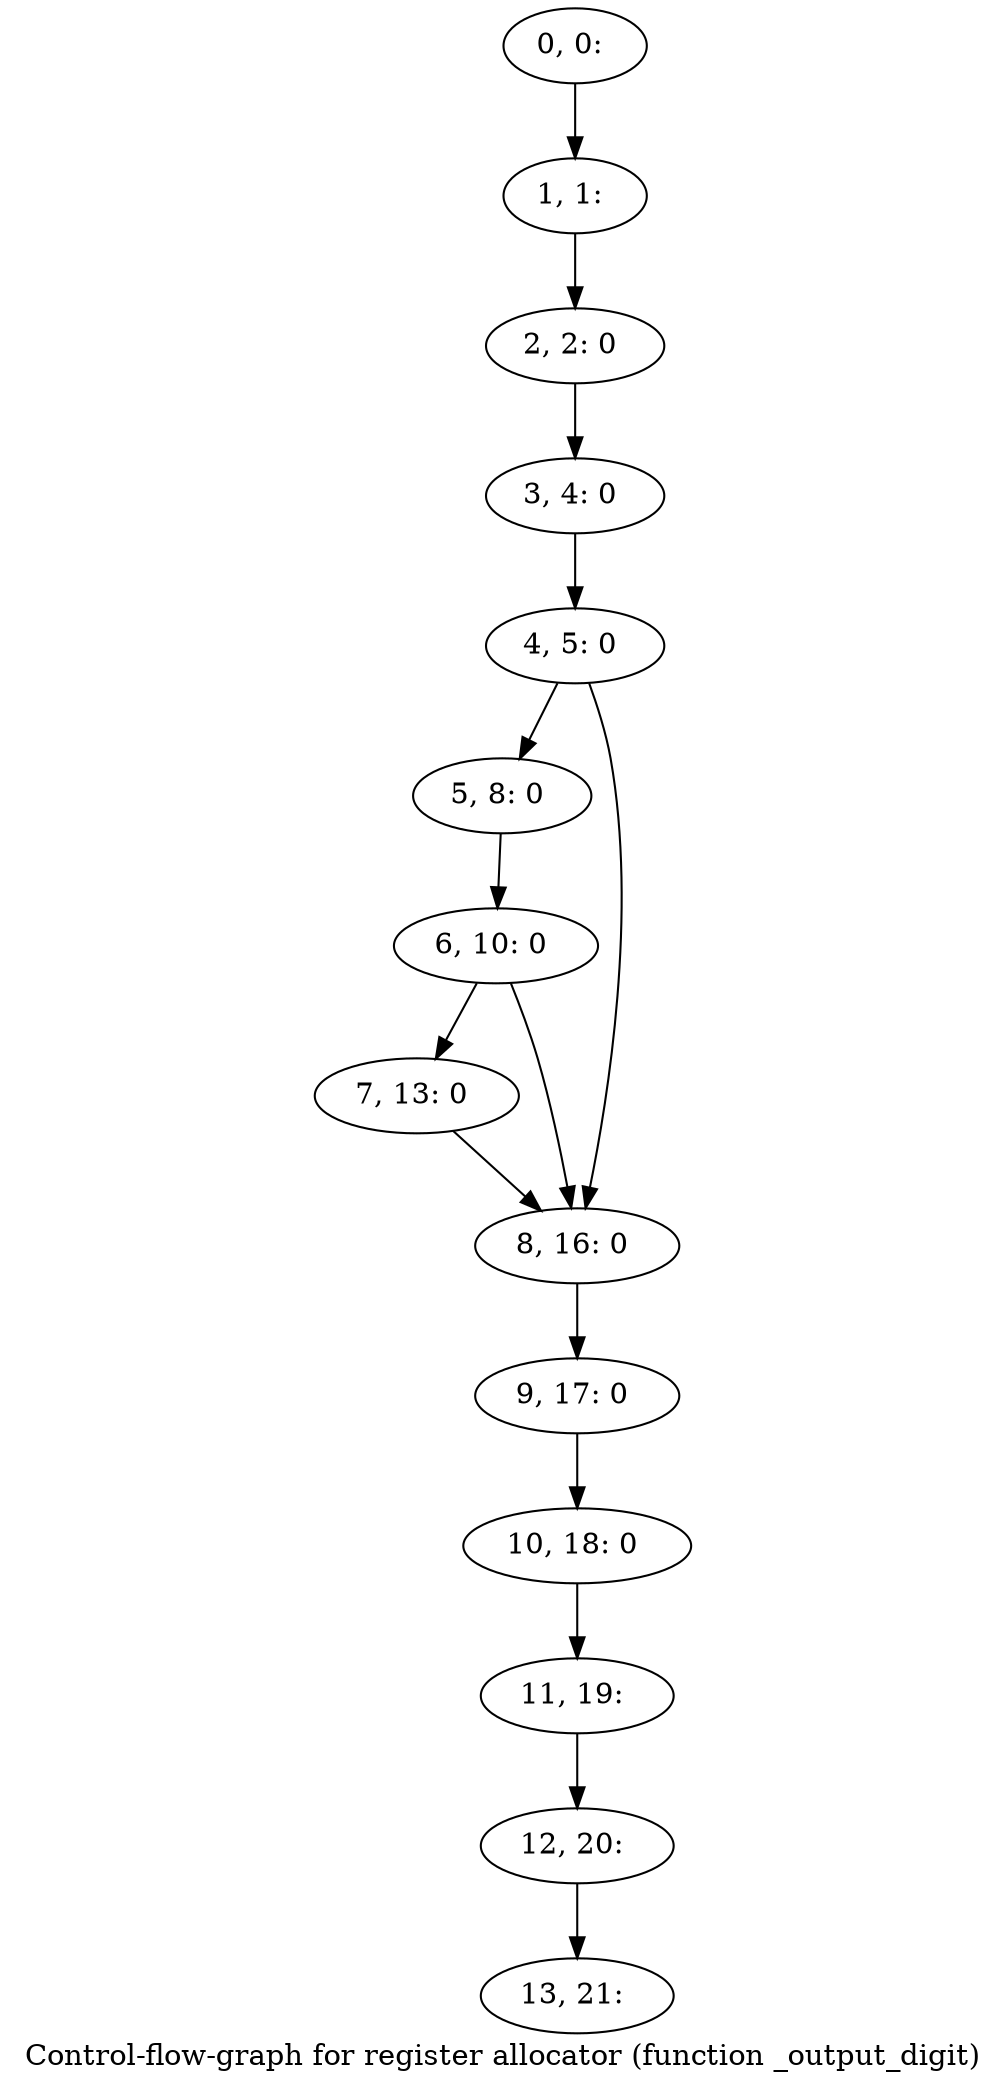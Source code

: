 digraph G {
graph [label="Control-flow-graph for register allocator (function _output_digit)"]
0[label="0, 0: "];
1[label="1, 1: "];
2[label="2, 2: 0 "];
3[label="3, 4: 0 "];
4[label="4, 5: 0 "];
5[label="5, 8: 0 "];
6[label="6, 10: 0 "];
7[label="7, 13: 0 "];
8[label="8, 16: 0 "];
9[label="9, 17: 0 "];
10[label="10, 18: 0 "];
11[label="11, 19: "];
12[label="12, 20: "];
13[label="13, 21: "];
0->1 ;
1->2 ;
2->3 ;
3->4 ;
4->5 ;
4->8 ;
5->6 ;
6->7 ;
6->8 ;
7->8 ;
8->9 ;
9->10 ;
10->11 ;
11->12 ;
12->13 ;
}
